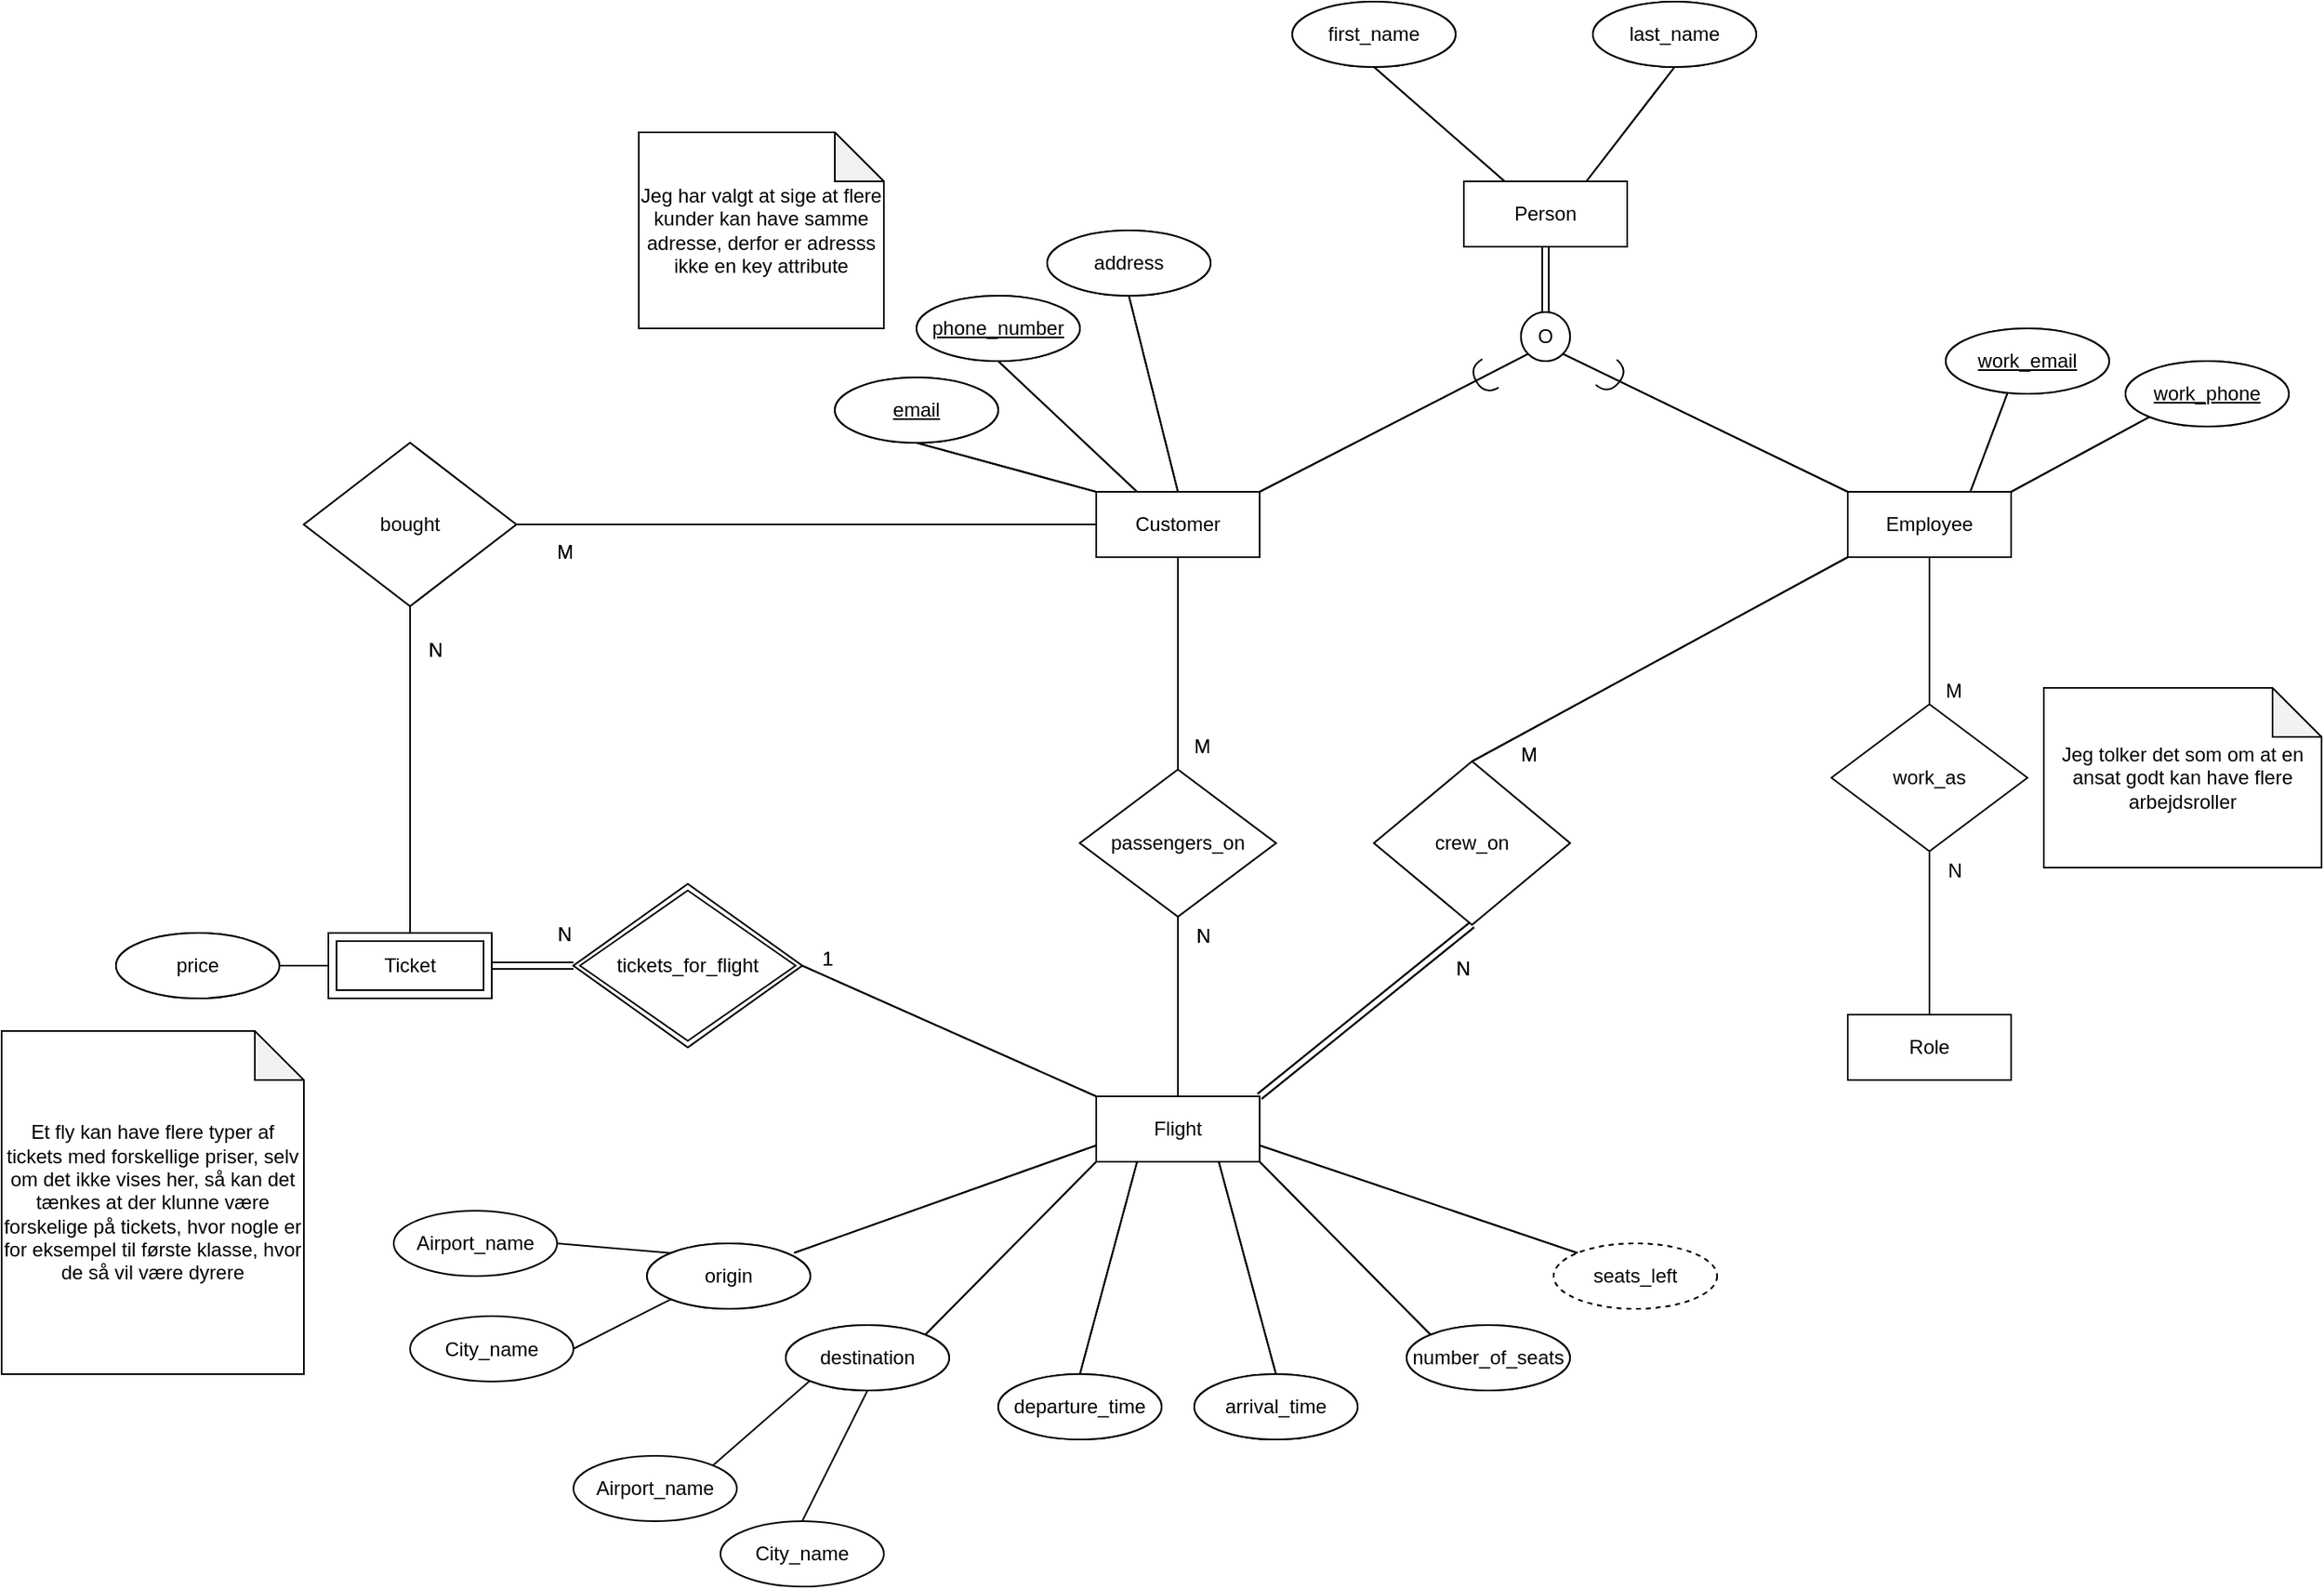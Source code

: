 <mxfile version="14.4.3" type="device"><diagram id="6lk6ai_a8ELDe-GZxzxh" name="Side-1"><mxGraphModel dx="2249" dy="1991" grid="1" gridSize="10" guides="1" tooltips="1" connect="1" arrows="1" fold="1" page="1" pageScale="1" pageWidth="827" pageHeight="1169" math="0" shadow="0"><root><mxCell id="0"/><mxCell id="1" parent="0"/><mxCell id="PVvvQSb4bb2jA-dj5cWd-1" value="Customer" style="whiteSpace=wrap;html=1;align=center;" parent="1" vertex="1"><mxGeometry x="110" y="40" width="100" height="40" as="geometry"/></mxCell><mxCell id="PVvvQSb4bb2jA-dj5cWd-2" value="first_name" style="ellipse;whiteSpace=wrap;html=1;align=center;" parent="1" vertex="1"><mxGeometry x="230" y="-260" width="100" height="40" as="geometry"/></mxCell><mxCell id="PVvvQSb4bb2jA-dj5cWd-3" value="last_name" style="ellipse;whiteSpace=wrap;html=1;align=center;" parent="1" vertex="1"><mxGeometry x="414" y="-260" width="100" height="40" as="geometry"/></mxCell><mxCell id="PVvvQSb4bb2jA-dj5cWd-6" value="email" style="ellipse;whiteSpace=wrap;html=1;align=center;fontStyle=4;" parent="1" vertex="1"><mxGeometry x="-50" y="-30" width="100" height="40" as="geometry"/></mxCell><mxCell id="PVvvQSb4bb2jA-dj5cWd-7" value="phone_number" style="ellipse;whiteSpace=wrap;html=1;align=center;fontStyle=4;" parent="1" vertex="1"><mxGeometry y="-80" width="100" height="40" as="geometry"/></mxCell><mxCell id="PVvvQSb4bb2jA-dj5cWd-8" value="address" style="ellipse;whiteSpace=wrap;html=1;align=center;" parent="1" vertex="1"><mxGeometry x="80" y="-120" width="100" height="40" as="geometry"/></mxCell><mxCell id="PVvvQSb4bb2jA-dj5cWd-9" value="Jeg har valgt at sige at flere kunder kan have samme adresse, derfor er adresss ikke en key attribute" style="shape=note;whiteSpace=wrap;html=1;backgroundOutline=1;darkOpacity=0.05;" parent="1" vertex="1"><mxGeometry x="-170" y="-180" width="150" height="120" as="geometry"/></mxCell><mxCell id="PVvvQSb4bb2jA-dj5cWd-10" value="" style="endArrow=none;html=1;entryX=0.5;entryY=1;entryDx=0;entryDy=0;exitX=0.25;exitY=0;exitDx=0;exitDy=0;" parent="1" source="zGotauwpgQxTloLa41Qn-2" target="PVvvQSb4bb2jA-dj5cWd-2" edge="1"><mxGeometry width="50" height="50" relative="1" as="geometry"><mxPoint x="-80" y="130" as="sourcePoint"/><mxPoint x="-30" y="80" as="targetPoint"/></mxGeometry></mxCell><mxCell id="PVvvQSb4bb2jA-dj5cWd-11" value="" style="endArrow=none;html=1;exitX=0.5;exitY=1;exitDx=0;exitDy=0;entryX=0.75;entryY=0;entryDx=0;entryDy=0;" parent="1" source="PVvvQSb4bb2jA-dj5cWd-3" target="zGotauwpgQxTloLa41Qn-2" edge="1"><mxGeometry width="50" height="50" relative="1" as="geometry"><mxPoint x="200" y="60" as="sourcePoint"/><mxPoint x="250" y="10" as="targetPoint"/></mxGeometry></mxCell><mxCell id="PVvvQSb4bb2jA-dj5cWd-12" value="" style="endArrow=none;html=1;exitX=0.5;exitY=1;exitDx=0;exitDy=0;entryX=0;entryY=0;entryDx=0;entryDy=0;" parent="1" source="PVvvQSb4bb2jA-dj5cWd-6" target="PVvvQSb4bb2jA-dj5cWd-1" edge="1"><mxGeometry width="50" height="50" relative="1" as="geometry"><mxPoint x="200" y="60" as="sourcePoint"/><mxPoint x="250" y="10" as="targetPoint"/></mxGeometry></mxCell><mxCell id="PVvvQSb4bb2jA-dj5cWd-13" value="" style="endArrow=none;html=1;entryX=0.5;entryY=1;entryDx=0;entryDy=0;exitX=0.25;exitY=0;exitDx=0;exitDy=0;" parent="1" source="PVvvQSb4bb2jA-dj5cWd-1" target="PVvvQSb4bb2jA-dj5cWd-7" edge="1"><mxGeometry width="50" height="50" relative="1" as="geometry"><mxPoint x="170" y="90" as="sourcePoint"/><mxPoint x="220" y="40" as="targetPoint"/></mxGeometry></mxCell><mxCell id="PVvvQSb4bb2jA-dj5cWd-14" value="" style="endArrow=none;html=1;exitX=0.5;exitY=0;exitDx=0;exitDy=0;entryX=0.5;entryY=1;entryDx=0;entryDy=0;" parent="1" source="PVvvQSb4bb2jA-dj5cWd-1" target="PVvvQSb4bb2jA-dj5cWd-8" edge="1"><mxGeometry width="50" height="50" relative="1" as="geometry"><mxPoint x="200" y="60" as="sourcePoint"/><mxPoint x="250" y="10" as="targetPoint"/></mxGeometry></mxCell><mxCell id="PVvvQSb4bb2jA-dj5cWd-15" value="Employee" style="whiteSpace=wrap;html=1;align=center;" parent="1" vertex="1"><mxGeometry x="570" y="40" width="100" height="40" as="geometry"/></mxCell><mxCell id="PVvvQSb4bb2jA-dj5cWd-22" value="" style="endArrow=none;html=1;entryX=0.75;entryY=0;entryDx=0;entryDy=0;exitX=0.38;exitY=0.975;exitDx=0;exitDy=0;exitPerimeter=0;" parent="1" source="PVvvQSb4bb2jA-dj5cWd-43" target="PVvvQSb4bb2jA-dj5cWd-15" edge="1"><mxGeometry width="50" height="50" relative="1" as="geometry"><mxPoint x="670" y="-10" as="sourcePoint"/><mxPoint x="570" y="60" as="targetPoint"/></mxGeometry></mxCell><mxCell id="PVvvQSb4bb2jA-dj5cWd-23" value="" style="endArrow=none;html=1;exitX=0;exitY=1;exitDx=0;exitDy=0;entryX=1;entryY=0;entryDx=0;entryDy=0;" parent="1" source="PVvvQSb4bb2jA-dj5cWd-44" target="PVvvQSb4bb2jA-dj5cWd-15" edge="1"><mxGeometry width="50" height="50" relative="1" as="geometry"><mxPoint x="744.645" y="-5.858" as="sourcePoint"/><mxPoint x="580" y="70" as="targetPoint"/></mxGeometry></mxCell><mxCell id="PVvvQSb4bb2jA-dj5cWd-42" value="price" style="ellipse;whiteSpace=wrap;html=1;align=center;shadow=0;sketch=0;strokeWidth=1;gradientColor=#ffffff;" parent="1" vertex="1"><mxGeometry x="-490" y="310" width="100" height="40" as="geometry"/></mxCell><mxCell id="PVvvQSb4bb2jA-dj5cWd-43" value="work_email" style="ellipse;whiteSpace=wrap;html=1;align=center;fontStyle=4;" parent="1" vertex="1"><mxGeometry x="630" y="-60" width="100" height="40" as="geometry"/></mxCell><mxCell id="PVvvQSb4bb2jA-dj5cWd-44" value="work_phone" style="ellipse;whiteSpace=wrap;html=1;align=center;fontStyle=4;" parent="1" vertex="1"><mxGeometry x="740" y="-40" width="100" height="40" as="geometry"/></mxCell><mxCell id="PVvvQSb4bb2jA-dj5cWd-46" value="" style="endArrow=none;html=1;exitX=0;exitY=0.5;exitDx=0;exitDy=0;entryX=1;entryY=0.5;entryDx=0;entryDy=0;" parent="1" source="zGotauwpgQxTloLa41Qn-23" target="PVvvQSb4bb2jA-dj5cWd-42" edge="1"><mxGeometry width="50" height="50" relative="1" as="geometry"><mxPoint x="-300" y="220" as="sourcePoint"/><mxPoint x="390" y="350" as="targetPoint"/></mxGeometry></mxCell><mxCell id="zGotauwpgQxTloLa41Qn-1" value="Flight" style="whiteSpace=wrap;html=1;align=center;" parent="1" vertex="1"><mxGeometry x="110" y="410" width="100" height="40" as="geometry"/></mxCell><mxCell id="zGotauwpgQxTloLa41Qn-2" value="Person" style="whiteSpace=wrap;html=1;align=center;" parent="1" vertex="1"><mxGeometry x="335" y="-150" width="100" height="40" as="geometry"/></mxCell><mxCell id="zGotauwpgQxTloLa41Qn-3" value="" style="shape=link;html=1;exitX=0.5;exitY=1;exitDx=0;exitDy=0;entryX=0.5;entryY=0;entryDx=0;entryDy=0;" parent="1" source="zGotauwpgQxTloLa41Qn-2" target="zGotauwpgQxTloLa41Qn-4" edge="1"><mxGeometry width="100" relative="1" as="geometry"><mxPoint x="350" y="-70" as="sourcePoint"/><mxPoint x="350" y="-70" as="targetPoint"/></mxGeometry></mxCell><mxCell id="zGotauwpgQxTloLa41Qn-4" value="O" style="ellipse;whiteSpace=wrap;html=1;aspect=fixed;shadow=0;sketch=0;strokeWidth=1;gradientColor=#ffffff;" parent="1" vertex="1"><mxGeometry x="370" y="-70" width="30" height="30" as="geometry"/></mxCell><mxCell id="zGotauwpgQxTloLa41Qn-6" value="" style="endArrow=none;html=1;exitX=1;exitY=0;exitDx=0;exitDy=0;entryX=0;entryY=1;entryDx=0;entryDy=0;" parent="1" source="PVvvQSb4bb2jA-dj5cWd-1" target="zGotauwpgQxTloLa41Qn-4" edge="1"><mxGeometry width="50" height="50" relative="1" as="geometry"><mxPoint x="310" y="40" as="sourcePoint"/><mxPoint x="360" y="-10" as="targetPoint"/></mxGeometry></mxCell><mxCell id="zGotauwpgQxTloLa41Qn-7" value="" style="endArrow=none;html=1;exitX=0;exitY=0;exitDx=0;exitDy=0;entryX=1;entryY=1;entryDx=0;entryDy=0;" parent="1" source="PVvvQSb4bb2jA-dj5cWd-15" target="zGotauwpgQxTloLa41Qn-4" edge="1"><mxGeometry width="50" height="50" relative="1" as="geometry"><mxPoint x="220" y="50" as="sourcePoint"/><mxPoint x="349.393" y="-34.393" as="targetPoint"/></mxGeometry></mxCell><mxCell id="zGotauwpgQxTloLa41Qn-9" value="seats_left" style="ellipse;whiteSpace=wrap;html=1;align=center;dashed=1;" parent="1" vertex="1"><mxGeometry x="390" y="500" width="100" height="40" as="geometry"/></mxCell><mxCell id="zGotauwpgQxTloLa41Qn-11" value="origin" style="ellipse;whiteSpace=wrap;html=1;align=center;" parent="1" vertex="1"><mxGeometry x="-165" y="500" width="100" height="40" as="geometry"/></mxCell><mxCell id="zGotauwpgQxTloLa41Qn-12" value="destination" style="ellipse;whiteSpace=wrap;html=1;align=center;" parent="1" vertex="1"><mxGeometry x="-80" y="550" width="100" height="40" as="geometry"/></mxCell><mxCell id="zGotauwpgQxTloLa41Qn-13" value="departure_time" style="ellipse;whiteSpace=wrap;html=1;align=center;" parent="1" vertex="1"><mxGeometry x="50" y="580" width="100" height="40" as="geometry"/></mxCell><mxCell id="zGotauwpgQxTloLa41Qn-14" value="arrival_time" style="ellipse;whiteSpace=wrap;html=1;align=center;" parent="1" vertex="1"><mxGeometry x="170" y="580" width="100" height="40" as="geometry"/></mxCell><mxCell id="zGotauwpgQxTloLa41Qn-15" value="number_of_seats" style="ellipse;whiteSpace=wrap;html=1;align=center;" parent="1" vertex="1"><mxGeometry x="300" y="550" width="100" height="40" as="geometry"/></mxCell><mxCell id="zGotauwpgQxTloLa41Qn-16" value="" style="endArrow=none;html=1;exitX=0;exitY=0;exitDx=0;exitDy=0;entryX=1;entryY=1;entryDx=0;entryDy=0;" parent="1" source="zGotauwpgQxTloLa41Qn-15" target="zGotauwpgQxTloLa41Qn-1" edge="1"><mxGeometry width="50" height="50" relative="1" as="geometry"><mxPoint x="110" y="400" as="sourcePoint"/><mxPoint x="160" y="350" as="targetPoint"/></mxGeometry></mxCell><mxCell id="zGotauwpgQxTloLa41Qn-17" value="" style="endArrow=none;html=1;exitX=0;exitY=0;exitDx=0;exitDy=0;entryX=1;entryY=0.75;entryDx=0;entryDy=0;" parent="1" source="zGotauwpgQxTloLa41Qn-9" target="zGotauwpgQxTloLa41Qn-1" edge="1"><mxGeometry width="50" height="50" relative="1" as="geometry"><mxPoint x="110" y="400" as="sourcePoint"/><mxPoint x="160" y="350" as="targetPoint"/></mxGeometry></mxCell><mxCell id="zGotauwpgQxTloLa41Qn-18" value="" style="endArrow=none;html=1;exitX=0.5;exitY=0;exitDx=0;exitDy=0;entryX=0.75;entryY=1;entryDx=0;entryDy=0;" parent="1" source="zGotauwpgQxTloLa41Qn-14" target="zGotauwpgQxTloLa41Qn-1" edge="1"><mxGeometry width="50" height="50" relative="1" as="geometry"><mxPoint x="110" y="400" as="sourcePoint"/><mxPoint x="160" y="350" as="targetPoint"/></mxGeometry></mxCell><mxCell id="zGotauwpgQxTloLa41Qn-19" value="" style="endArrow=none;html=1;exitX=0.5;exitY=0;exitDx=0;exitDy=0;entryX=0.25;entryY=1;entryDx=0;entryDy=0;" parent="1" source="zGotauwpgQxTloLa41Qn-13" target="zGotauwpgQxTloLa41Qn-1" edge="1"><mxGeometry width="50" height="50" relative="1" as="geometry"><mxPoint x="110" y="400" as="sourcePoint"/><mxPoint x="160" y="350" as="targetPoint"/></mxGeometry></mxCell><mxCell id="zGotauwpgQxTloLa41Qn-20" value="" style="endArrow=none;html=1;exitX=1;exitY=0;exitDx=0;exitDy=0;entryX=0;entryY=1;entryDx=0;entryDy=0;" parent="1" source="zGotauwpgQxTloLa41Qn-12" target="zGotauwpgQxTloLa41Qn-1" edge="1"><mxGeometry width="50" height="50" relative="1" as="geometry"><mxPoint x="110" y="400" as="sourcePoint"/><mxPoint x="160" y="350" as="targetPoint"/></mxGeometry></mxCell><mxCell id="zGotauwpgQxTloLa41Qn-21" value="" style="endArrow=none;html=1;exitX=1;exitY=0;exitDx=0;exitDy=0;entryX=0;entryY=0.75;entryDx=0;entryDy=0;" parent="1" target="zGotauwpgQxTloLa41Qn-1" edge="1"><mxGeometry width="50" height="50" relative="1" as="geometry"><mxPoint x="-74.854" y="505.774" as="sourcePoint"/><mxPoint x="160" y="350" as="targetPoint"/></mxGeometry></mxCell><mxCell id="zGotauwpgQxTloLa41Qn-22" value="tickets_for_flight" style="shape=rhombus;double=1;perimeter=rhombusPerimeter;whiteSpace=wrap;html=1;align=center;" parent="1" vertex="1"><mxGeometry x="-210" y="280" width="140" height="100" as="geometry"/></mxCell><mxCell id="zGotauwpgQxTloLa41Qn-23" value="Ticket" style="shape=ext;margin=3;double=1;whiteSpace=wrap;html=1;align=center;" parent="1" vertex="1"><mxGeometry x="-360" y="310" width="100" height="40" as="geometry"/></mxCell><mxCell id="zGotauwpgQxTloLa41Qn-25" value="" style="shape=link;html=1;rounded=0;entryX=0;entryY=0.5;entryDx=0;entryDy=0;exitX=1;exitY=0.5;exitDx=0;exitDy=0;" parent="1" source="zGotauwpgQxTloLa41Qn-23" target="zGotauwpgQxTloLa41Qn-22" edge="1"><mxGeometry relative="1" as="geometry"><mxPoint x="-240" y="330" as="sourcePoint"/><mxPoint x="170" y="160" as="targetPoint"/></mxGeometry></mxCell><mxCell id="zGotauwpgQxTloLa41Qn-26" value="N" style="resizable=0;html=1;align=right;verticalAlign=bottom;" parent="zGotauwpgQxTloLa41Qn-25" connectable="0" vertex="1"><mxGeometry x="1" relative="1" as="geometry"><mxPoint x="-0.41" y="-10.16" as="offset"/></mxGeometry></mxCell><mxCell id="zGotauwpgQxTloLa41Qn-29" value="" style="endArrow=none;html=1;rounded=0;exitX=0;exitY=0;exitDx=0;exitDy=0;entryX=1;entryY=0.5;entryDx=0;entryDy=0;" parent="1" source="zGotauwpgQxTloLa41Qn-1" target="zGotauwpgQxTloLa41Qn-22" edge="1"><mxGeometry relative="1" as="geometry"><mxPoint y="260" as="sourcePoint"/><mxPoint y="360" as="targetPoint"/></mxGeometry></mxCell><mxCell id="zGotauwpgQxTloLa41Qn-30" value="1" style="resizable=0;html=1;align=right;verticalAlign=bottom;" parent="zGotauwpgQxTloLa41Qn-29" connectable="0" vertex="1"><mxGeometry x="1" relative="1" as="geometry"><mxPoint x="19.65" y="4.71" as="offset"/></mxGeometry></mxCell><mxCell id="zGotauwpgQxTloLa41Qn-31" value="passengers_on" style="shape=rhombus;perimeter=rhombusPerimeter;whiteSpace=wrap;html=1;align=center;" parent="1" vertex="1"><mxGeometry x="100" y="210" width="120" height="90" as="geometry"/></mxCell><mxCell id="zGotauwpgQxTloLa41Qn-36" value="crew_on" style="shape=rhombus;perimeter=rhombusPerimeter;whiteSpace=wrap;html=1;align=center;" parent="1" vertex="1"><mxGeometry x="280" y="205" width="120" height="100" as="geometry"/></mxCell><mxCell id="zGotauwpgQxTloLa41Qn-37" value="" style="endArrow=none;html=1;rounded=0;exitX=0.5;exitY=1;exitDx=0;exitDy=0;entryX=0.5;entryY=0;entryDx=0;entryDy=0;" parent="1" source="PVvvQSb4bb2jA-dj5cWd-1" target="zGotauwpgQxTloLa41Qn-31" edge="1"><mxGeometry relative="1" as="geometry"><mxPoint x="270" y="280" as="sourcePoint"/><mxPoint x="430" y="280" as="targetPoint"/></mxGeometry></mxCell><mxCell id="zGotauwpgQxTloLa41Qn-38" value="M" style="resizable=0;html=1;align=right;verticalAlign=bottom;" parent="zGotauwpgQxTloLa41Qn-37" connectable="0" vertex="1"><mxGeometry x="1" relative="1" as="geometry"><mxPoint x="20" y="-5.59" as="offset"/></mxGeometry></mxCell><mxCell id="zGotauwpgQxTloLa41Qn-39" value="" style="endArrow=none;html=1;rounded=0;exitX=0.5;exitY=0;exitDx=0;exitDy=0;entryX=0.5;entryY=1;entryDx=0;entryDy=0;" parent="1" source="zGotauwpgQxTloLa41Qn-1" target="zGotauwpgQxTloLa41Qn-31" edge="1"><mxGeometry relative="1" as="geometry"><mxPoint x="270" y="280" as="sourcePoint"/><mxPoint x="430" y="280" as="targetPoint"/></mxGeometry></mxCell><mxCell id="zGotauwpgQxTloLa41Qn-40" value="N" style="resizable=0;html=1;align=right;verticalAlign=bottom;" parent="zGotauwpgQxTloLa41Qn-39" connectable="0" vertex="1"><mxGeometry x="1" relative="1" as="geometry"><mxPoint x="20" y="20.59" as="offset"/></mxGeometry></mxCell><mxCell id="zGotauwpgQxTloLa41Qn-41" value="" style="endArrow=none;html=1;rounded=0;exitX=0;exitY=1;exitDx=0;exitDy=0;entryX=0.5;entryY=0;entryDx=0;entryDy=0;" parent="1" source="PVvvQSb4bb2jA-dj5cWd-15" target="zGotauwpgQxTloLa41Qn-36" edge="1"><mxGeometry relative="1" as="geometry"><mxPoint x="270" y="280" as="sourcePoint"/><mxPoint x="430" y="280" as="targetPoint"/></mxGeometry></mxCell><mxCell id="zGotauwpgQxTloLa41Qn-42" value="M" style="resizable=0;html=1;align=right;verticalAlign=bottom;" parent="zGotauwpgQxTloLa41Qn-41" connectable="0" vertex="1"><mxGeometry x="1" relative="1" as="geometry"><mxPoint x="40.51" y="4.72" as="offset"/></mxGeometry></mxCell><mxCell id="zGotauwpgQxTloLa41Qn-43" value="" style="shape=link;html=1;rounded=0;exitX=1;exitY=0;exitDx=0;exitDy=0;entryX=0.5;entryY=1;entryDx=0;entryDy=0;" parent="1" source="zGotauwpgQxTloLa41Qn-1" target="zGotauwpgQxTloLa41Qn-36" edge="1"><mxGeometry relative="1" as="geometry"><mxPoint x="270" y="280" as="sourcePoint"/><mxPoint x="430" y="280" as="targetPoint"/></mxGeometry></mxCell><mxCell id="zGotauwpgQxTloLa41Qn-44" value="N" style="resizable=0;html=1;align=right;verticalAlign=bottom;" parent="zGotauwpgQxTloLa41Qn-43" connectable="0" vertex="1"><mxGeometry x="1" relative="1" as="geometry"><mxPoint x="0.04" y="34.97" as="offset"/></mxGeometry></mxCell><mxCell id="zGotauwpgQxTloLa41Qn-46" value="bought" style="shape=rhombus;perimeter=rhombusPerimeter;whiteSpace=wrap;html=1;align=center;" parent="1" vertex="1"><mxGeometry x="-375" y="10" width="130" height="100" as="geometry"/></mxCell><mxCell id="zGotauwpgQxTloLa41Qn-47" value="" style="endArrow=none;html=1;rounded=0;entryX=1;entryY=0.5;entryDx=0;entryDy=0;exitX=0;exitY=0.5;exitDx=0;exitDy=0;" parent="1" source="PVvvQSb4bb2jA-dj5cWd-1" target="zGotauwpgQxTloLa41Qn-46" edge="1"><mxGeometry relative="1" as="geometry"><mxPoint x="110" y="100" as="sourcePoint"/><mxPoint x="270" y="100" as="targetPoint"/></mxGeometry></mxCell><mxCell id="zGotauwpgQxTloLa41Qn-48" value="M" style="resizable=0;html=1;align=right;verticalAlign=bottom;" parent="zGotauwpgQxTloLa41Qn-47" connectable="0" vertex="1"><mxGeometry x="1" relative="1" as="geometry"><mxPoint x="35.29" y="25" as="offset"/></mxGeometry></mxCell><mxCell id="zGotauwpgQxTloLa41Qn-50" value="" style="endArrow=none;html=1;rounded=0;exitX=0.5;exitY=0;exitDx=0;exitDy=0;entryX=0.5;entryY=1;entryDx=0;entryDy=0;" parent="1" source="zGotauwpgQxTloLa41Qn-23" target="zGotauwpgQxTloLa41Qn-46" edge="1"><mxGeometry relative="1" as="geometry"><mxPoint x="-200" y="100" as="sourcePoint"/><mxPoint x="-40" y="100" as="targetPoint"/></mxGeometry></mxCell><mxCell id="zGotauwpgQxTloLa41Qn-51" value="N" style="resizable=0;html=1;align=right;verticalAlign=bottom;" parent="zGotauwpgQxTloLa41Qn-50" connectable="0" vertex="1"><mxGeometry x="1" relative="1" as="geometry"><mxPoint x="20" y="35.19" as="offset"/></mxGeometry></mxCell><mxCell id="uuVNAVYjs44xIk9ML90Q-1" value="Customer" style="whiteSpace=wrap;html=1;align=center;" parent="1" vertex="1"><mxGeometry x="110" y="40" width="100" height="40" as="geometry"/></mxCell><mxCell id="uuVNAVYjs44xIk9ML90Q-2" value="first_name" style="ellipse;whiteSpace=wrap;html=1;align=center;" parent="1" vertex="1"><mxGeometry x="230" y="-260" width="100" height="40" as="geometry"/></mxCell><mxCell id="uuVNAVYjs44xIk9ML90Q-3" value="last_name" style="ellipse;whiteSpace=wrap;html=1;align=center;" parent="1" vertex="1"><mxGeometry x="414" y="-260" width="100" height="40" as="geometry"/></mxCell><mxCell id="uuVNAVYjs44xIk9ML90Q-4" value="email" style="ellipse;whiteSpace=wrap;html=1;align=center;fontStyle=4;" parent="1" vertex="1"><mxGeometry x="-50" y="-30" width="100" height="40" as="geometry"/></mxCell><mxCell id="uuVNAVYjs44xIk9ML90Q-5" value="phone_number" style="ellipse;whiteSpace=wrap;html=1;align=center;fontStyle=4;" parent="1" vertex="1"><mxGeometry y="-80" width="100" height="40" as="geometry"/></mxCell><mxCell id="uuVNAVYjs44xIk9ML90Q-6" value="address" style="ellipse;whiteSpace=wrap;html=1;align=center;" parent="1" vertex="1"><mxGeometry x="80" y="-120" width="100" height="40" as="geometry"/></mxCell><mxCell id="uuVNAVYjs44xIk9ML90Q-7" value="Jeg har valgt at sige at flere kunder kan have samme adresse, derfor er adresss ikke en key attribute" style="shape=note;whiteSpace=wrap;html=1;backgroundOutline=1;darkOpacity=0.05;" parent="1" vertex="1"><mxGeometry x="-170" y="-180" width="150" height="120" as="geometry"/></mxCell><mxCell id="uuVNAVYjs44xIk9ML90Q-8" value="" style="endArrow=none;html=1;entryX=0.5;entryY=1;entryDx=0;entryDy=0;exitX=0.25;exitY=0;exitDx=0;exitDy=0;" parent="1" source="uuVNAVYjs44xIk9ML90Q-31" target="uuVNAVYjs44xIk9ML90Q-2" edge="1"><mxGeometry width="50" height="50" relative="1" as="geometry"><mxPoint x="-80" y="130" as="sourcePoint"/><mxPoint x="-30" y="80" as="targetPoint"/></mxGeometry></mxCell><mxCell id="uuVNAVYjs44xIk9ML90Q-9" value="" style="endArrow=none;html=1;exitX=0.5;exitY=1;exitDx=0;exitDy=0;entryX=0.75;entryY=0;entryDx=0;entryDy=0;" parent="1" source="uuVNAVYjs44xIk9ML90Q-3" target="uuVNAVYjs44xIk9ML90Q-31" edge="1"><mxGeometry width="50" height="50" relative="1" as="geometry"><mxPoint x="200" y="60" as="sourcePoint"/><mxPoint x="250" y="10" as="targetPoint"/></mxGeometry></mxCell><mxCell id="uuVNAVYjs44xIk9ML90Q-10" value="" style="endArrow=none;html=1;exitX=0.5;exitY=1;exitDx=0;exitDy=0;entryX=0;entryY=0;entryDx=0;entryDy=0;" parent="1" source="uuVNAVYjs44xIk9ML90Q-4" target="uuVNAVYjs44xIk9ML90Q-1" edge="1"><mxGeometry width="50" height="50" relative="1" as="geometry"><mxPoint x="200" y="60" as="sourcePoint"/><mxPoint x="250" y="10" as="targetPoint"/></mxGeometry></mxCell><mxCell id="uuVNAVYjs44xIk9ML90Q-11" value="" style="endArrow=none;html=1;entryX=0.5;entryY=1;entryDx=0;entryDy=0;exitX=0.25;exitY=0;exitDx=0;exitDy=0;" parent="1" source="uuVNAVYjs44xIk9ML90Q-1" target="uuVNAVYjs44xIk9ML90Q-5" edge="1"><mxGeometry width="50" height="50" relative="1" as="geometry"><mxPoint x="170" y="90" as="sourcePoint"/><mxPoint x="220" y="40" as="targetPoint"/></mxGeometry></mxCell><mxCell id="uuVNAVYjs44xIk9ML90Q-12" value="" style="endArrow=none;html=1;exitX=0.5;exitY=0;exitDx=0;exitDy=0;entryX=0.5;entryY=1;entryDx=0;entryDy=0;" parent="1" source="uuVNAVYjs44xIk9ML90Q-1" target="uuVNAVYjs44xIk9ML90Q-6" edge="1"><mxGeometry width="50" height="50" relative="1" as="geometry"><mxPoint x="200" y="60" as="sourcePoint"/><mxPoint x="250" y="10" as="targetPoint"/></mxGeometry></mxCell><mxCell id="uuVNAVYjs44xIk9ML90Q-13" value="Employee" style="whiteSpace=wrap;html=1;align=center;" parent="1" vertex="1"><mxGeometry x="570" y="40" width="100" height="40" as="geometry"/></mxCell><mxCell id="uuVNAVYjs44xIk9ML90Q-14" value="" style="endArrow=none;html=1;entryX=0.75;entryY=0;entryDx=0;entryDy=0;exitX=0.38;exitY=0.975;exitDx=0;exitDy=0;exitPerimeter=0;" parent="1" source="uuVNAVYjs44xIk9ML90Q-27" target="uuVNAVYjs44xIk9ML90Q-13" edge="1"><mxGeometry width="50" height="50" relative="1" as="geometry"><mxPoint x="670" y="-10" as="sourcePoint"/><mxPoint x="570" y="60" as="targetPoint"/></mxGeometry></mxCell><mxCell id="uuVNAVYjs44xIk9ML90Q-15" value="" style="endArrow=none;html=1;exitX=0;exitY=1;exitDx=0;exitDy=0;entryX=1;entryY=0;entryDx=0;entryDy=0;" parent="1" source="uuVNAVYjs44xIk9ML90Q-28" target="uuVNAVYjs44xIk9ML90Q-13" edge="1"><mxGeometry width="50" height="50" relative="1" as="geometry"><mxPoint x="744.645" y="-5.858" as="sourcePoint"/><mxPoint x="580" y="70" as="targetPoint"/></mxGeometry></mxCell><mxCell id="uuVNAVYjs44xIk9ML90Q-22" value="Jeg tolker det som om at en ansat godt kan have flere arbejdsroller" style="shape=note;whiteSpace=wrap;html=1;backgroundOutline=1;darkOpacity=0.05;shadow=0;sketch=0;strokeWidth=1;gradientColor=#ffffff;" parent="1" vertex="1"><mxGeometry x="690" y="160" width="170" height="110" as="geometry"/></mxCell><mxCell id="uuVNAVYjs44xIk9ML90Q-26" value="price" style="ellipse;whiteSpace=wrap;html=1;align=center;shadow=0;sketch=0;strokeWidth=1;gradientColor=#ffffff;" parent="1" vertex="1"><mxGeometry x="-490" y="310" width="100" height="40" as="geometry"/></mxCell><mxCell id="uuVNAVYjs44xIk9ML90Q-27" value="work_email" style="ellipse;whiteSpace=wrap;html=1;align=center;fontStyle=4;" parent="1" vertex="1"><mxGeometry x="630" y="-60" width="100" height="40" as="geometry"/></mxCell><mxCell id="uuVNAVYjs44xIk9ML90Q-28" value="work_phone" style="ellipse;whiteSpace=wrap;html=1;align=center;fontStyle=4;" parent="1" vertex="1"><mxGeometry x="740" y="-40" width="100" height="40" as="geometry"/></mxCell><mxCell id="uuVNAVYjs44xIk9ML90Q-29" value="" style="endArrow=none;html=1;exitX=0;exitY=0.5;exitDx=0;exitDy=0;entryX=1;entryY=0.5;entryDx=0;entryDy=0;" parent="1" source="uuVNAVYjs44xIk9ML90Q-50" target="uuVNAVYjs44xIk9ML90Q-26" edge="1"><mxGeometry width="50" height="50" relative="1" as="geometry"><mxPoint x="-300" y="220" as="sourcePoint"/><mxPoint x="390" y="350" as="targetPoint"/></mxGeometry></mxCell><mxCell id="uuVNAVYjs44xIk9ML90Q-30" value="Flight" style="whiteSpace=wrap;html=1;align=center;" parent="1" vertex="1"><mxGeometry x="110" y="410" width="100" height="40" as="geometry"/></mxCell><mxCell id="uuVNAVYjs44xIk9ML90Q-31" value="Person" style="whiteSpace=wrap;html=1;align=center;" parent="1" vertex="1"><mxGeometry x="335" y="-150" width="100" height="40" as="geometry"/></mxCell><mxCell id="uuVNAVYjs44xIk9ML90Q-32" value="" style="shape=link;html=1;exitX=0.5;exitY=1;exitDx=0;exitDy=0;entryX=0.5;entryY=0;entryDx=0;entryDy=0;" parent="1" source="uuVNAVYjs44xIk9ML90Q-31" target="uuVNAVYjs44xIk9ML90Q-33" edge="1"><mxGeometry width="100" relative="1" as="geometry"><mxPoint x="350" y="-70" as="sourcePoint"/><mxPoint x="350" y="-70" as="targetPoint"/></mxGeometry></mxCell><mxCell id="uuVNAVYjs44xIk9ML90Q-33" value="O" style="ellipse;whiteSpace=wrap;html=1;aspect=fixed;shadow=0;sketch=0;strokeWidth=1;gradientColor=#ffffff;" parent="1" vertex="1"><mxGeometry x="370" y="-70" width="30" height="30" as="geometry"/></mxCell><mxCell id="uuVNAVYjs44xIk9ML90Q-34" value="" style="endArrow=none;html=1;exitX=1;exitY=0;exitDx=0;exitDy=0;entryX=0;entryY=1;entryDx=0;entryDy=0;" parent="1" source="uuVNAVYjs44xIk9ML90Q-1" target="uuVNAVYjs44xIk9ML90Q-33" edge="1"><mxGeometry width="50" height="50" relative="1" as="geometry"><mxPoint x="310" y="40" as="sourcePoint"/><mxPoint x="360" y="-10" as="targetPoint"/></mxGeometry></mxCell><mxCell id="uuVNAVYjs44xIk9ML90Q-35" value="" style="endArrow=none;html=1;exitX=0;exitY=0;exitDx=0;exitDy=0;entryX=1;entryY=1;entryDx=0;entryDy=0;" parent="1" source="uuVNAVYjs44xIk9ML90Q-13" target="uuVNAVYjs44xIk9ML90Q-33" edge="1"><mxGeometry width="50" height="50" relative="1" as="geometry"><mxPoint x="220" y="50" as="sourcePoint"/><mxPoint x="349.393" y="-34.393" as="targetPoint"/></mxGeometry></mxCell><mxCell id="uuVNAVYjs44xIk9ML90Q-37" value="seats_left" style="ellipse;whiteSpace=wrap;html=1;align=center;dashed=1;" parent="1" vertex="1"><mxGeometry x="390" y="500" width="100" height="40" as="geometry"/></mxCell><mxCell id="uuVNAVYjs44xIk9ML90Q-38" value="origin" style="ellipse;whiteSpace=wrap;html=1;align=center;" parent="1" vertex="1"><mxGeometry x="-165" y="500" width="100" height="40" as="geometry"/></mxCell><mxCell id="uuVNAVYjs44xIk9ML90Q-39" value="destination" style="ellipse;whiteSpace=wrap;html=1;align=center;" parent="1" vertex="1"><mxGeometry x="-80" y="550" width="100" height="40" as="geometry"/></mxCell><mxCell id="uuVNAVYjs44xIk9ML90Q-40" value="departure_time" style="ellipse;whiteSpace=wrap;html=1;align=center;" parent="1" vertex="1"><mxGeometry x="50" y="580" width="100" height="40" as="geometry"/></mxCell><mxCell id="uuVNAVYjs44xIk9ML90Q-41" value="arrival_time" style="ellipse;whiteSpace=wrap;html=1;align=center;" parent="1" vertex="1"><mxGeometry x="170" y="580" width="100" height="40" as="geometry"/></mxCell><mxCell id="uuVNAVYjs44xIk9ML90Q-42" value="number_of_seats" style="ellipse;whiteSpace=wrap;html=1;align=center;" parent="1" vertex="1"><mxGeometry x="300" y="550" width="100" height="40" as="geometry"/></mxCell><mxCell id="uuVNAVYjs44xIk9ML90Q-43" value="" style="endArrow=none;html=1;exitX=0;exitY=0;exitDx=0;exitDy=0;entryX=1;entryY=1;entryDx=0;entryDy=0;" parent="1" source="uuVNAVYjs44xIk9ML90Q-42" target="uuVNAVYjs44xIk9ML90Q-30" edge="1"><mxGeometry width="50" height="50" relative="1" as="geometry"><mxPoint x="110" y="400" as="sourcePoint"/><mxPoint x="160" y="350" as="targetPoint"/></mxGeometry></mxCell><mxCell id="uuVNAVYjs44xIk9ML90Q-44" value="" style="endArrow=none;html=1;exitX=0;exitY=0;exitDx=0;exitDy=0;entryX=1;entryY=0.75;entryDx=0;entryDy=0;" parent="1" source="uuVNAVYjs44xIk9ML90Q-37" target="uuVNAVYjs44xIk9ML90Q-30" edge="1"><mxGeometry width="50" height="50" relative="1" as="geometry"><mxPoint x="110" y="400" as="sourcePoint"/><mxPoint x="160" y="350" as="targetPoint"/></mxGeometry></mxCell><mxCell id="uuVNAVYjs44xIk9ML90Q-45" value="" style="endArrow=none;html=1;exitX=0.5;exitY=0;exitDx=0;exitDy=0;entryX=0.75;entryY=1;entryDx=0;entryDy=0;" parent="1" source="uuVNAVYjs44xIk9ML90Q-41" target="uuVNAVYjs44xIk9ML90Q-30" edge="1"><mxGeometry width="50" height="50" relative="1" as="geometry"><mxPoint x="110" y="400" as="sourcePoint"/><mxPoint x="160" y="350" as="targetPoint"/></mxGeometry></mxCell><mxCell id="uuVNAVYjs44xIk9ML90Q-46" value="" style="endArrow=none;html=1;exitX=0.5;exitY=0;exitDx=0;exitDy=0;entryX=0.25;entryY=1;entryDx=0;entryDy=0;" parent="1" source="uuVNAVYjs44xIk9ML90Q-40" target="uuVNAVYjs44xIk9ML90Q-30" edge="1"><mxGeometry width="50" height="50" relative="1" as="geometry"><mxPoint x="110" y="400" as="sourcePoint"/><mxPoint x="160" y="350" as="targetPoint"/></mxGeometry></mxCell><mxCell id="uuVNAVYjs44xIk9ML90Q-47" value="" style="endArrow=none;html=1;exitX=1;exitY=0;exitDx=0;exitDy=0;entryX=0;entryY=1;entryDx=0;entryDy=0;" parent="1" source="uuVNAVYjs44xIk9ML90Q-39" target="uuVNAVYjs44xIk9ML90Q-30" edge="1"><mxGeometry width="50" height="50" relative="1" as="geometry"><mxPoint x="110" y="400" as="sourcePoint"/><mxPoint x="160" y="350" as="targetPoint"/></mxGeometry></mxCell><mxCell id="uuVNAVYjs44xIk9ML90Q-48" value="" style="endArrow=none;html=1;exitX=1;exitY=0;exitDx=0;exitDy=0;entryX=0;entryY=0.75;entryDx=0;entryDy=0;" parent="1" target="uuVNAVYjs44xIk9ML90Q-30" edge="1"><mxGeometry width="50" height="50" relative="1" as="geometry"><mxPoint x="-74.854" y="505.774" as="sourcePoint"/><mxPoint x="160" y="350" as="targetPoint"/></mxGeometry></mxCell><mxCell id="uuVNAVYjs44xIk9ML90Q-49" value="tickets_for_flight" style="shape=rhombus;double=1;perimeter=rhombusPerimeter;whiteSpace=wrap;html=1;align=center;" parent="1" vertex="1"><mxGeometry x="-210" y="280" width="140" height="100" as="geometry"/></mxCell><mxCell id="uuVNAVYjs44xIk9ML90Q-50" value="Ticket" style="shape=ext;margin=3;double=1;whiteSpace=wrap;html=1;align=center;" parent="1" vertex="1"><mxGeometry x="-360" y="310" width="100" height="40" as="geometry"/></mxCell><mxCell id="uuVNAVYjs44xIk9ML90Q-51" value="" style="shape=link;html=1;rounded=0;entryX=0;entryY=0.5;entryDx=0;entryDy=0;exitX=1;exitY=0.5;exitDx=0;exitDy=0;" parent="1" source="uuVNAVYjs44xIk9ML90Q-50" target="uuVNAVYjs44xIk9ML90Q-49" edge="1"><mxGeometry relative="1" as="geometry"><mxPoint x="-240" y="330" as="sourcePoint"/><mxPoint x="170" y="160" as="targetPoint"/></mxGeometry></mxCell><mxCell id="uuVNAVYjs44xIk9ML90Q-52" value="N" style="resizable=0;html=1;align=right;verticalAlign=bottom;" parent="uuVNAVYjs44xIk9ML90Q-51" connectable="0" vertex="1"><mxGeometry x="1" relative="1" as="geometry"><mxPoint x="-0.41" y="-10.16" as="offset"/></mxGeometry></mxCell><mxCell id="uuVNAVYjs44xIk9ML90Q-53" value="" style="endArrow=none;html=1;rounded=0;exitX=0;exitY=0;exitDx=0;exitDy=0;entryX=1;entryY=0.5;entryDx=0;entryDy=0;" parent="1" source="uuVNAVYjs44xIk9ML90Q-30" target="uuVNAVYjs44xIk9ML90Q-49" edge="1"><mxGeometry relative="1" as="geometry"><mxPoint y="260" as="sourcePoint"/><mxPoint y="360" as="targetPoint"/></mxGeometry></mxCell><mxCell id="uuVNAVYjs44xIk9ML90Q-54" value="1" style="resizable=0;html=1;align=right;verticalAlign=bottom;" parent="uuVNAVYjs44xIk9ML90Q-53" connectable="0" vertex="1"><mxGeometry x="1" relative="1" as="geometry"><mxPoint x="19.65" y="4.71" as="offset"/></mxGeometry></mxCell><mxCell id="uuVNAVYjs44xIk9ML90Q-55" value="passengers_on" style="shape=rhombus;perimeter=rhombusPerimeter;whiteSpace=wrap;html=1;align=center;" parent="1" vertex="1"><mxGeometry x="100" y="210" width="120" height="90" as="geometry"/></mxCell><mxCell id="uuVNAVYjs44xIk9ML90Q-56" value="crew_on" style="shape=rhombus;perimeter=rhombusPerimeter;whiteSpace=wrap;html=1;align=center;" parent="1" vertex="1"><mxGeometry x="280" y="205" width="120" height="100" as="geometry"/></mxCell><mxCell id="uuVNAVYjs44xIk9ML90Q-57" value="" style="endArrow=none;html=1;rounded=0;exitX=0.5;exitY=1;exitDx=0;exitDy=0;entryX=0.5;entryY=0;entryDx=0;entryDy=0;" parent="1" source="uuVNAVYjs44xIk9ML90Q-1" target="uuVNAVYjs44xIk9ML90Q-55" edge="1"><mxGeometry relative="1" as="geometry"><mxPoint x="270" y="280" as="sourcePoint"/><mxPoint x="430" y="280" as="targetPoint"/></mxGeometry></mxCell><mxCell id="uuVNAVYjs44xIk9ML90Q-58" value="M" style="resizable=0;html=1;align=right;verticalAlign=bottom;" parent="uuVNAVYjs44xIk9ML90Q-57" connectable="0" vertex="1"><mxGeometry x="1" relative="1" as="geometry"><mxPoint x="20" y="-5.59" as="offset"/></mxGeometry></mxCell><mxCell id="uuVNAVYjs44xIk9ML90Q-59" value="" style="endArrow=none;html=1;rounded=0;exitX=0.5;exitY=0;exitDx=0;exitDy=0;entryX=0.5;entryY=1;entryDx=0;entryDy=0;" parent="1" source="uuVNAVYjs44xIk9ML90Q-30" target="uuVNAVYjs44xIk9ML90Q-55" edge="1"><mxGeometry relative="1" as="geometry"><mxPoint x="270" y="280" as="sourcePoint"/><mxPoint x="430" y="280" as="targetPoint"/></mxGeometry></mxCell><mxCell id="uuVNAVYjs44xIk9ML90Q-60" value="N" style="resizable=0;html=1;align=right;verticalAlign=bottom;" parent="uuVNAVYjs44xIk9ML90Q-59" connectable="0" vertex="1"><mxGeometry x="1" relative="1" as="geometry"><mxPoint x="20" y="20.59" as="offset"/></mxGeometry></mxCell><mxCell id="uuVNAVYjs44xIk9ML90Q-61" value="" style="endArrow=none;html=1;rounded=0;exitX=0;exitY=1;exitDx=0;exitDy=0;entryX=0.5;entryY=0;entryDx=0;entryDy=0;" parent="1" source="uuVNAVYjs44xIk9ML90Q-13" target="uuVNAVYjs44xIk9ML90Q-56" edge="1"><mxGeometry relative="1" as="geometry"><mxPoint x="270" y="280" as="sourcePoint"/><mxPoint x="430" y="280" as="targetPoint"/></mxGeometry></mxCell><mxCell id="uuVNAVYjs44xIk9ML90Q-62" value="M" style="resizable=0;html=1;align=right;verticalAlign=bottom;" parent="uuVNAVYjs44xIk9ML90Q-61" connectable="0" vertex="1"><mxGeometry x="1" relative="1" as="geometry"><mxPoint x="40.51" y="4.72" as="offset"/></mxGeometry></mxCell><mxCell id="uuVNAVYjs44xIk9ML90Q-63" value="" style="shape=link;html=1;rounded=0;exitX=1;exitY=0;exitDx=0;exitDy=0;entryX=0.5;entryY=1;entryDx=0;entryDy=0;" parent="1" source="uuVNAVYjs44xIk9ML90Q-30" target="uuVNAVYjs44xIk9ML90Q-56" edge="1"><mxGeometry relative="1" as="geometry"><mxPoint x="270" y="280" as="sourcePoint"/><mxPoint x="430" y="280" as="targetPoint"/></mxGeometry></mxCell><mxCell id="uuVNAVYjs44xIk9ML90Q-64" value="N" style="resizable=0;html=1;align=right;verticalAlign=bottom;" parent="uuVNAVYjs44xIk9ML90Q-63" connectable="0" vertex="1"><mxGeometry x="1" relative="1" as="geometry"><mxPoint x="0.04" y="34.97" as="offset"/></mxGeometry></mxCell><mxCell id="uuVNAVYjs44xIk9ML90Q-65" value="Et fly kan have flere typer af tickets med forskellige priser, selv om det ikke vises her, så kan det tænkes at der klunne være forskelige på tickets, hvor nogle er for eksempel til første klasse, hvor de så vil være dyrere" style="shape=note;whiteSpace=wrap;html=1;backgroundOutline=1;darkOpacity=0.05;" parent="1" vertex="1"><mxGeometry x="-560" y="370" width="185" height="210" as="geometry"/></mxCell><mxCell id="uuVNAVYjs44xIk9ML90Q-66" value="bought" style="shape=rhombus;perimeter=rhombusPerimeter;whiteSpace=wrap;html=1;align=center;" parent="1" vertex="1"><mxGeometry x="-375" y="10" width="130" height="100" as="geometry"/></mxCell><mxCell id="uuVNAVYjs44xIk9ML90Q-67" value="" style="endArrow=none;html=1;rounded=0;entryX=1;entryY=0.5;entryDx=0;entryDy=0;exitX=0;exitY=0.5;exitDx=0;exitDy=0;" parent="1" source="uuVNAVYjs44xIk9ML90Q-1" target="uuVNAVYjs44xIk9ML90Q-66" edge="1"><mxGeometry relative="1" as="geometry"><mxPoint x="110" y="100" as="sourcePoint"/><mxPoint x="270" y="100" as="targetPoint"/></mxGeometry></mxCell><mxCell id="uuVNAVYjs44xIk9ML90Q-68" value="M" style="resizable=0;html=1;align=right;verticalAlign=bottom;" parent="uuVNAVYjs44xIk9ML90Q-67" connectable="0" vertex="1"><mxGeometry x="1" relative="1" as="geometry"><mxPoint x="35.29" y="25" as="offset"/></mxGeometry></mxCell><mxCell id="uuVNAVYjs44xIk9ML90Q-69" value="" style="endArrow=none;html=1;rounded=0;exitX=0.5;exitY=0;exitDx=0;exitDy=0;entryX=0.5;entryY=1;entryDx=0;entryDy=0;" parent="1" source="uuVNAVYjs44xIk9ML90Q-50" target="uuVNAVYjs44xIk9ML90Q-66" edge="1"><mxGeometry relative="1" as="geometry"><mxPoint x="-200" y="100" as="sourcePoint"/><mxPoint x="-40" y="100" as="targetPoint"/></mxGeometry></mxCell><mxCell id="uuVNAVYjs44xIk9ML90Q-70" value="N" style="resizable=0;html=1;align=right;verticalAlign=bottom;" parent="uuVNAVYjs44xIk9ML90Q-69" connectable="0" vertex="1"><mxGeometry x="1" relative="1" as="geometry"><mxPoint x="20" y="35.19" as="offset"/></mxGeometry></mxCell><mxCell id="LdrbZRFLQlbKp2MQkPcK-6" value="" style="shape=requiredInterface;html=1;verticalLabelPosition=bottom;rotation=-210;" parent="1" vertex="1"><mxGeometry x="342" y="-40" width="10" height="20" as="geometry"/></mxCell><mxCell id="LdrbZRFLQlbKp2MQkPcK-7" value="" style="shape=requiredInterface;html=1;verticalLabelPosition=bottom;rotation=40;" parent="1" vertex="1"><mxGeometry x="421" y="-40" width="10" height="20" as="geometry"/></mxCell><mxCell id="LdrbZRFLQlbKp2MQkPcK-8" value="Airport_name" style="ellipse;whiteSpace=wrap;html=1;align=center;" parent="1" vertex="1"><mxGeometry x="-210" y="630" width="100" height="40" as="geometry"/></mxCell><mxCell id="LdrbZRFLQlbKp2MQkPcK-9" value="City_name" style="ellipse;whiteSpace=wrap;html=1;align=center;" parent="1" vertex="1"><mxGeometry x="-120" y="670" width="100" height="40" as="geometry"/></mxCell><mxCell id="LdrbZRFLQlbKp2MQkPcK-10" value="Airport_name" style="ellipse;whiteSpace=wrap;html=1;align=center;" parent="1" vertex="1"><mxGeometry x="-320" y="480" width="100" height="40" as="geometry"/></mxCell><mxCell id="LdrbZRFLQlbKp2MQkPcK-11" value="City_name" style="ellipse;whiteSpace=wrap;html=1;align=center;" parent="1" vertex="1"><mxGeometry x="-310" y="544.5" width="100" height="40" as="geometry"/></mxCell><mxCell id="LdrbZRFLQlbKp2MQkPcK-12" value="" style="endArrow=none;html=1;exitX=1;exitY=0.5;exitDx=0;exitDy=0;entryX=0;entryY=0;entryDx=0;entryDy=0;" parent="1" source="LdrbZRFLQlbKp2MQkPcK-10" target="uuVNAVYjs44xIk9ML90Q-38" edge="1"><mxGeometry width="50" height="50" relative="1" as="geometry"><mxPoint x="-110" y="570" as="sourcePoint"/><mxPoint x="-160" y="460" as="targetPoint"/></mxGeometry></mxCell><mxCell id="LdrbZRFLQlbKp2MQkPcK-14" value="" style="endArrow=none;html=1;exitX=1;exitY=0.5;exitDx=0;exitDy=0;entryX=0;entryY=1;entryDx=0;entryDy=0;" parent="1" source="LdrbZRFLQlbKp2MQkPcK-11" target="uuVNAVYjs44xIk9ML90Q-38" edge="1"><mxGeometry width="50" height="50" relative="1" as="geometry"><mxPoint x="-210" y="510" as="sourcePoint"/><mxPoint x="-140.355" y="515.858" as="targetPoint"/></mxGeometry></mxCell><mxCell id="LdrbZRFLQlbKp2MQkPcK-15" value="" style="endArrow=none;html=1;exitX=1;exitY=0;exitDx=0;exitDy=0;entryX=0;entryY=1;entryDx=0;entryDy=0;" parent="1" source="LdrbZRFLQlbKp2MQkPcK-8" target="uuVNAVYjs44xIk9ML90Q-39" edge="1"><mxGeometry width="50" height="50" relative="1" as="geometry"><mxPoint x="-190" y="595" as="sourcePoint"/><mxPoint x="-140.355" y="544.142" as="targetPoint"/></mxGeometry></mxCell><mxCell id="LdrbZRFLQlbKp2MQkPcK-16" value="" style="endArrow=none;html=1;exitX=0.5;exitY=0;exitDx=0;exitDy=0;entryX=0.5;entryY=1;entryDx=0;entryDy=0;" parent="1" source="LdrbZRFLQlbKp2MQkPcK-9" target="uuVNAVYjs44xIk9ML90Q-39" edge="1"><mxGeometry width="50" height="50" relative="1" as="geometry"><mxPoint x="-180" y="605" as="sourcePoint"/><mxPoint x="-130.355" y="554.142" as="targetPoint"/></mxGeometry></mxCell><mxCell id="RyRAOH_PfL6DU3qZAKWW-1" value="Role" style="whiteSpace=wrap;html=1;align=center;" vertex="1" parent="1"><mxGeometry x="570" y="360" width="100" height="40" as="geometry"/></mxCell><mxCell id="RyRAOH_PfL6DU3qZAKWW-5" value="work_as" style="shape=rhombus;perimeter=rhombusPerimeter;whiteSpace=wrap;html=1;align=center;" vertex="1" parent="1"><mxGeometry x="560" y="170" width="120" height="90" as="geometry"/></mxCell><mxCell id="RyRAOH_PfL6DU3qZAKWW-7" value="" style="endArrow=none;html=1;rounded=0;exitX=0.5;exitY=1;exitDx=0;exitDy=0;entryX=0.5;entryY=0;entryDx=0;entryDy=0;" edge="1" parent="1" source="uuVNAVYjs44xIk9ML90Q-13" target="RyRAOH_PfL6DU3qZAKWW-5"><mxGeometry relative="1" as="geometry"><mxPoint x="280" y="250" as="sourcePoint"/><mxPoint x="440" y="250" as="targetPoint"/></mxGeometry></mxCell><mxCell id="RyRAOH_PfL6DU3qZAKWW-8" value="M" style="resizable=0;html=1;align=right;verticalAlign=bottom;" connectable="0" vertex="1" parent="RyRAOH_PfL6DU3qZAKWW-7"><mxGeometry x="1" relative="1" as="geometry"><mxPoint x="20" as="offset"/></mxGeometry></mxCell><mxCell id="RyRAOH_PfL6DU3qZAKWW-10" value="" style="endArrow=none;html=1;rounded=0;exitX=0.5;exitY=0;exitDx=0;exitDy=0;entryX=0.5;entryY=1;entryDx=0;entryDy=0;" edge="1" parent="1" source="RyRAOH_PfL6DU3qZAKWW-1" target="RyRAOH_PfL6DU3qZAKWW-5"><mxGeometry relative="1" as="geometry"><mxPoint x="280" y="250" as="sourcePoint"/><mxPoint x="440" y="250" as="targetPoint"/></mxGeometry></mxCell><mxCell id="RyRAOH_PfL6DU3qZAKWW-11" value="N" style="resizable=0;html=1;align=right;verticalAlign=bottom;" connectable="0" vertex="1" parent="RyRAOH_PfL6DU3qZAKWW-10"><mxGeometry x="1" relative="1" as="geometry"><mxPoint x="20" y="20" as="offset"/></mxGeometry></mxCell></root></mxGraphModel></diagram></mxfile>